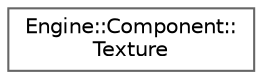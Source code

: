 digraph "Graphical Class Hierarchy"
{
 // LATEX_PDF_SIZE
  bgcolor="transparent";
  edge [fontname=Helvetica,fontsize=10,labelfontname=Helvetica,labelfontsize=10];
  node [fontname=Helvetica,fontsize=10,shape=box,height=0.2,width=0.4];
  rankdir="LR";
  Node0 [label="Engine::Component::\lTexture",height=0.2,width=0.4,color="grey40", fillcolor="white", style="filled",URL="$class_engine_1_1_component_1_1_texture.html",tooltip="Class that stores a texture, the texture cannot be modified after creation."];
}
